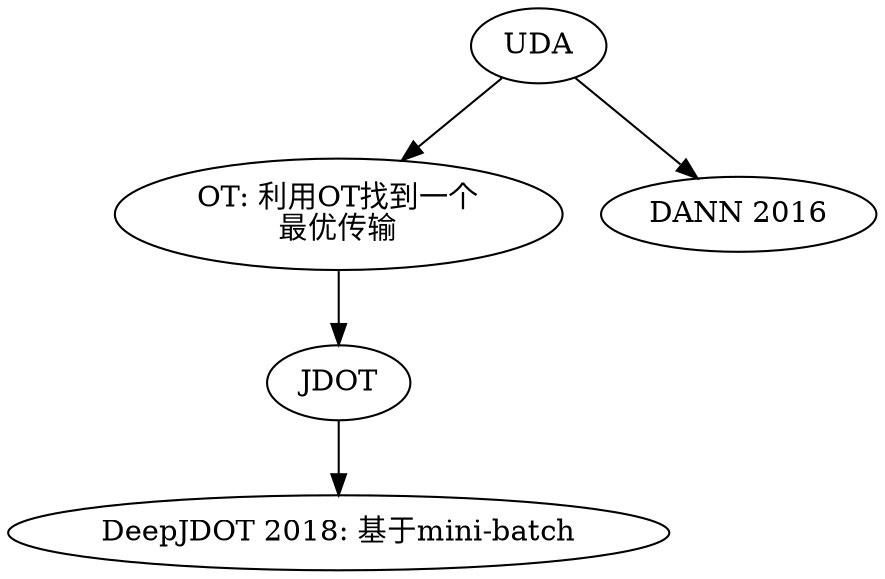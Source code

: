 digraph pic { 
  // 关系
  UDA -> OT;
  UDA -> DANN;
  OT -> JDOT;
  JDOT -> DeepJDOT;
  
  // 节点定义
  OT [label="OT: 利用OT找到一个\n最优传输"];
  DANN [label="DANN 2016"];
  DeepJDOT [label="DeepJDOT 2018: 基于mini-batch"];
  
}
